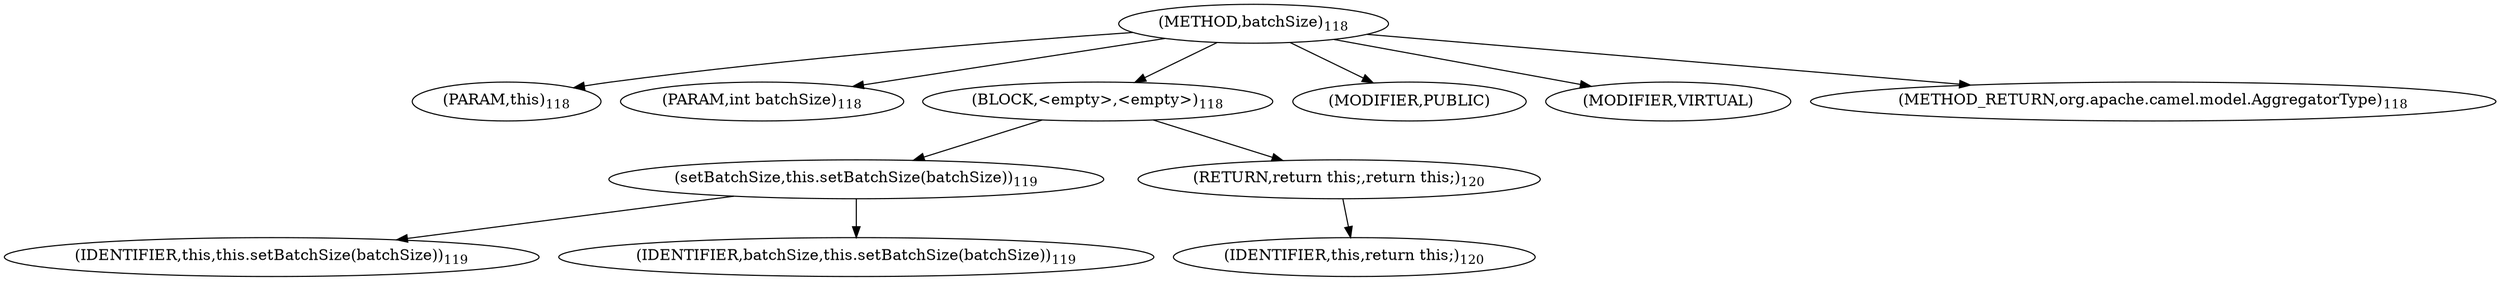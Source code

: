 digraph "batchSize" {  
"261" [label = <(METHOD,batchSize)<SUB>118</SUB>> ]
"27" [label = <(PARAM,this)<SUB>118</SUB>> ]
"262" [label = <(PARAM,int batchSize)<SUB>118</SUB>> ]
"263" [label = <(BLOCK,&lt;empty&gt;,&lt;empty&gt;)<SUB>118</SUB>> ]
"264" [label = <(setBatchSize,this.setBatchSize(batchSize))<SUB>119</SUB>> ]
"26" [label = <(IDENTIFIER,this,this.setBatchSize(batchSize))<SUB>119</SUB>> ]
"265" [label = <(IDENTIFIER,batchSize,this.setBatchSize(batchSize))<SUB>119</SUB>> ]
"266" [label = <(RETURN,return this;,return this;)<SUB>120</SUB>> ]
"28" [label = <(IDENTIFIER,this,return this;)<SUB>120</SUB>> ]
"267" [label = <(MODIFIER,PUBLIC)> ]
"268" [label = <(MODIFIER,VIRTUAL)> ]
"269" [label = <(METHOD_RETURN,org.apache.camel.model.AggregatorType)<SUB>118</SUB>> ]
  "261" -> "27" 
  "261" -> "262" 
  "261" -> "263" 
  "261" -> "267" 
  "261" -> "268" 
  "261" -> "269" 
  "263" -> "264" 
  "263" -> "266" 
  "264" -> "26" 
  "264" -> "265" 
  "266" -> "28" 
}
